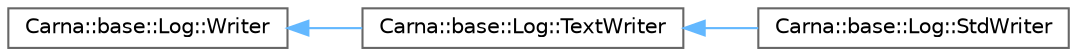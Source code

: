 digraph "Graphical Class Hierarchy"
{
 // LATEX_PDF_SIZE
  bgcolor="transparent";
  edge [fontname=Helvetica,fontsize=10,labelfontname=Helvetica,labelfontsize=10];
  node [fontname=Helvetica,fontsize=10,shape=box,height=0.2,width=0.4];
  rankdir="LR";
  Node0 [id="Node000000",label="Carna::base::Log::Writer",height=0.2,width=0.4,color="grey40", fillcolor="white", style="filled",URL="$classCarna_1_1base_1_1Log_1_1Writer.html",tooltip="Writes log entries."];
  Node0 -> Node1 [id="edge26_Node000000_Node000001",dir="back",color="steelblue1",style="solid",tooltip=" "];
  Node1 [id="Node000001",label="Carna::base::Log::TextWriter",height=0.2,width=0.4,color="grey40", fillcolor="white", style="filled",URL="$classCarna_1_1base_1_1Log_1_1TextWriter.html",tooltip="Abstract implementation of the Writer interface, that formats log messages along with their severity ..."];
  Node1 -> Node2 [id="edge27_Node000001_Node000002",dir="back",color="steelblue1",style="solid",tooltip=" "];
  Node2 [id="Node000002",label="Carna::base::Log::StdWriter",height=0.2,width=0.4,color="grey40", fillcolor="white", style="filled",URL="$classCarna_1_1base_1_1Log_1_1StdWriter.html",tooltip="Writes fatal and error classified log messages to std::cerr and such classified as warning or debug t..."];
}
